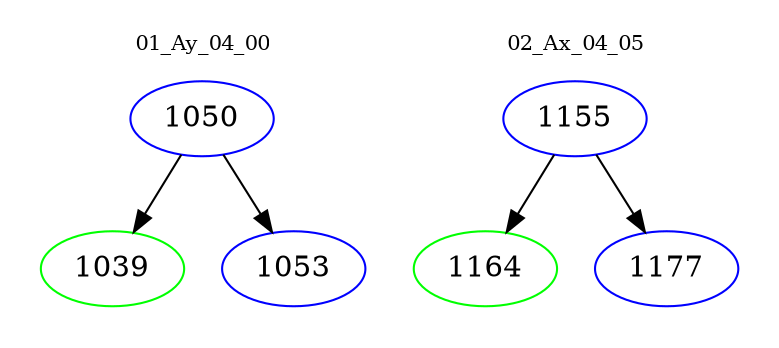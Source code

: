 digraph{
subgraph cluster_0 {
color = white
label = "01_Ay_04_00";
fontsize=10;
T0_1050 [label="1050", color="blue"]
T0_1050 -> T0_1039 [color="black"]
T0_1039 [label="1039", color="green"]
T0_1050 -> T0_1053 [color="black"]
T0_1053 [label="1053", color="blue"]
}
subgraph cluster_1 {
color = white
label = "02_Ax_04_05";
fontsize=10;
T1_1155 [label="1155", color="blue"]
T1_1155 -> T1_1164 [color="black"]
T1_1164 [label="1164", color="green"]
T1_1155 -> T1_1177 [color="black"]
T1_1177 [label="1177", color="blue"]
}
}

